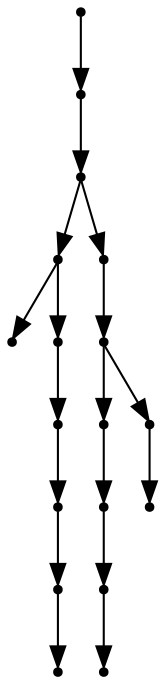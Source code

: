digraph {
  17 [shape=point];
  16 [shape=point];
  15 [shape=point];
  6 [shape=point];
  0 [shape=point];
  5 [shape=point];
  4 [shape=point];
  3 [shape=point];
  2 [shape=point];
  1 [shape=point];
  14 [shape=point];
  13 [shape=point];
  10 [shape=point];
  9 [shape=point];
  8 [shape=point];
  7 [shape=point];
  12 [shape=point];
  11 [shape=point];
17 -> 16;
16 -> 15;
15 -> 6;
6 -> 0;
6 -> 5;
5 -> 4;
4 -> 3;
3 -> 2;
2 -> 1;
15 -> 14;
14 -> 13;
13 -> 10;
10 -> 9;
9 -> 8;
8 -> 7;
13 -> 12;
12 -> 11;
}
